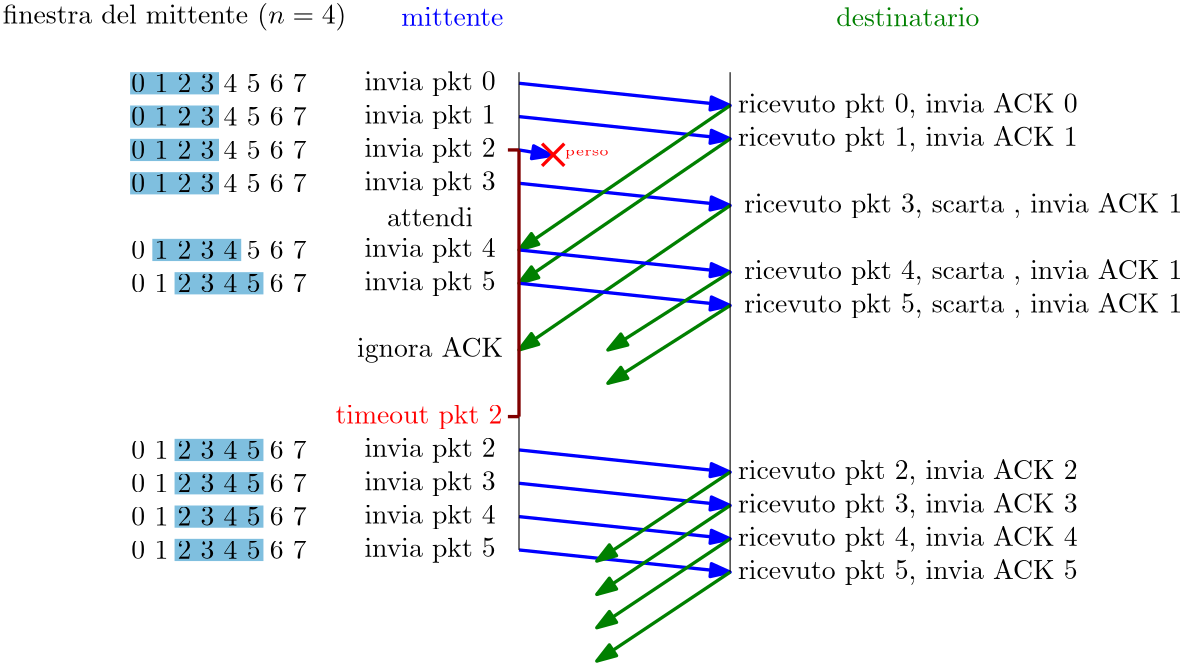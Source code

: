<?xml version="1.0"?>
<!DOCTYPE ipe SYSTEM "ipe.dtd">
<ipe version="70218" creator="Ipe 7.2.28">
<info created="D:20240329193751" modified="D:20240329200041"/>
<ipestyle name="basic">
<symbol name="arrow/arc(spx)">
<path stroke="sym-stroke" fill="sym-stroke" pen="sym-pen">
0 0 m
-1 0.333 l
-1 -0.333 l
h
</path>
</symbol>
<symbol name="arrow/farc(spx)">
<path stroke="sym-stroke" fill="white" pen="sym-pen">
0 0 m
-1 0.333 l
-1 -0.333 l
h
</path>
</symbol>
<symbol name="arrow/ptarc(spx)">
<path stroke="sym-stroke" fill="sym-stroke" pen="sym-pen">
0 0 m
-1 0.333 l
-0.8 0 l
-1 -0.333 l
h
</path>
</symbol>
<symbol name="arrow/fptarc(spx)">
<path stroke="sym-stroke" fill="white" pen="sym-pen">
0 0 m
-1 0.333 l
-0.8 0 l
-1 -0.333 l
h
</path>
</symbol>
<symbol name="mark/circle(sx)" transformations="translations">
<path fill="sym-stroke">
0.6 0 0 0.6 0 0 e
0.4 0 0 0.4 0 0 e
</path>
</symbol>
<symbol name="mark/disk(sx)" transformations="translations">
<path fill="sym-stroke">
0.6 0 0 0.6 0 0 e
</path>
</symbol>
<symbol name="mark/fdisk(sfx)" transformations="translations">
<group>
<path fill="sym-fill">
0.5 0 0 0.5 0 0 e
</path>
<path fill="sym-stroke" fillrule="eofill">
0.6 0 0 0.6 0 0 e
0.4 0 0 0.4 0 0 e
</path>
</group>
</symbol>
<symbol name="mark/box(sx)" transformations="translations">
<path fill="sym-stroke" fillrule="eofill">
-0.6 -0.6 m
0.6 -0.6 l
0.6 0.6 l
-0.6 0.6 l
h
-0.4 -0.4 m
0.4 -0.4 l
0.4 0.4 l
-0.4 0.4 l
h
</path>
</symbol>
<symbol name="mark/square(sx)" transformations="translations">
<path fill="sym-stroke">
-0.6 -0.6 m
0.6 -0.6 l
0.6 0.6 l
-0.6 0.6 l
h
</path>
</symbol>
<symbol name="mark/fsquare(sfx)" transformations="translations">
<group>
<path fill="sym-fill">
-0.5 -0.5 m
0.5 -0.5 l
0.5 0.5 l
-0.5 0.5 l
h
</path>
<path fill="sym-stroke" fillrule="eofill">
-0.6 -0.6 m
0.6 -0.6 l
0.6 0.6 l
-0.6 0.6 l
h
-0.4 -0.4 m
0.4 -0.4 l
0.4 0.4 l
-0.4 0.4 l
h
</path>
</group>
</symbol>
<symbol name="mark/cross(sx)" transformations="translations">
<group>
<path fill="sym-stroke">
-0.43 -0.57 m
0.57 0.43 l
0.43 0.57 l
-0.57 -0.43 l
h
</path>
<path fill="sym-stroke">
-0.43 0.57 m
0.57 -0.43 l
0.43 -0.57 l
-0.57 0.43 l
h
</path>
</group>
</symbol>
<symbol name="arrow/fnormal(spx)">
<path stroke="sym-stroke" fill="white" pen="sym-pen">
0 0 m
-1 0.333 l
-1 -0.333 l
h
</path>
</symbol>
<symbol name="arrow/pointed(spx)">
<path stroke="sym-stroke" fill="sym-stroke" pen="sym-pen">
0 0 m
-1 0.333 l
-0.8 0 l
-1 -0.333 l
h
</path>
</symbol>
<symbol name="arrow/fpointed(spx)">
<path stroke="sym-stroke" fill="white" pen="sym-pen">
0 0 m
-1 0.333 l
-0.8 0 l
-1 -0.333 l
h
</path>
</symbol>
<symbol name="arrow/linear(spx)">
<path stroke="sym-stroke" pen="sym-pen">
-1 0.333 m
0 0 l
-1 -0.333 l
</path>
</symbol>
<symbol name="arrow/fdouble(spx)">
<path stroke="sym-stroke" fill="white" pen="sym-pen">
0 0 m
-1 0.333 l
-1 -0.333 l
h
-1 0 m
-2 0.333 l
-2 -0.333 l
h
</path>
</symbol>
<symbol name="arrow/double(spx)">
<path stroke="sym-stroke" fill="sym-stroke" pen="sym-pen">
0 0 m
-1 0.333 l
-1 -0.333 l
h
-1 0 m
-2 0.333 l
-2 -0.333 l
h
</path>
</symbol>
<symbol name="arrow/mid-normal(spx)">
<path stroke="sym-stroke" fill="sym-stroke" pen="sym-pen">
0.5 0 m
-0.5 0.333 l
-0.5 -0.333 l
h
</path>
</symbol>
<symbol name="arrow/mid-fnormal(spx)">
<path stroke="sym-stroke" fill="white" pen="sym-pen">
0.5 0 m
-0.5 0.333 l
-0.5 -0.333 l
h
</path>
</symbol>
<symbol name="arrow/mid-pointed(spx)">
<path stroke="sym-stroke" fill="sym-stroke" pen="sym-pen">
0.5 0 m
-0.5 0.333 l
-0.3 0 l
-0.5 -0.333 l
h
</path>
</symbol>
<symbol name="arrow/mid-fpointed(spx)">
<path stroke="sym-stroke" fill="white" pen="sym-pen">
0.5 0 m
-0.5 0.333 l
-0.3 0 l
-0.5 -0.333 l
h
</path>
</symbol>
<symbol name="arrow/mid-double(spx)">
<path stroke="sym-stroke" fill="sym-stroke" pen="sym-pen">
1 0 m
0 0.333 l
0 -0.333 l
h
0 0 m
-1 0.333 l
-1 -0.333 l
h
</path>
</symbol>
<symbol name="arrow/mid-fdouble(spx)">
<path stroke="sym-stroke" fill="white" pen="sym-pen">
1 0 m
0 0.333 l
0 -0.333 l
h
0 0 m
-1 0.333 l
-1 -0.333 l
h
</path>
</symbol>
<anglesize name="22.5 deg" value="22.5"/>
<anglesize name="30 deg" value="30"/>
<anglesize name="45 deg" value="45"/>
<anglesize name="60 deg" value="60"/>
<anglesize name="90 deg" value="90"/>
<arrowsize name="large" value="10"/>
<arrowsize name="small" value="5"/>
<arrowsize name="tiny" value="3"/>
<color name="blue" value="0 0 1"/>
<color name="brown" value="0.647 0.165 0.165"/>
<color name="darkblue" value="0 0 0.545"/>
<color name="darkcyan" value="0 0.545 0.545"/>
<color name="darkgray" value="0.663"/>
<color name="darkgreen" value="0 0.392 0"/>
<color name="darkmagenta" value="0.545 0 0.545"/>
<color name="darkorange" value="1 0.549 0"/>
<color name="darkred" value="0.545 0 0"/>
<color name="gold" value="1 0.843 0"/>
<color name="gray" value="0.745"/>
<color name="green" value="0 1 0"/>
<color name="lightblue" value="0.678 0.847 0.902"/>
<color name="lightcyan" value="0.878 1 1"/>
<color name="lightgray" value="0.827"/>
<color name="lightgreen" value="0.565 0.933 0.565"/>
<color name="lightyellow" value="1 1 0.878"/>
<color name="navy" value="0 0 0.502"/>
<color name="orange" value="1 0.647 0"/>
<color name="pink" value="1 0.753 0.796"/>
<color name="purple" value="0.627 0.125 0.941"/>
<color name="red" value="1 0 0"/>
<color name="seagreen" value="0.18 0.545 0.341"/>
<color name="turquoise" value="0.251 0.878 0.816"/>
<color name="violet" value="0.933 0.51 0.933"/>
<color name="yellow" value="1 1 0"/>
<dashstyle name="dash dot dotted" value="[4 2 1 2 1 2] 0"/>
<dashstyle name="dash dotted" value="[4 2 1 2] 0"/>
<dashstyle name="dashed" value="[4] 0"/>
<dashstyle name="dotted" value="[1 3] 0"/>
<gridsize name="10 pts (~3.5 mm)" value="10"/>
<gridsize name="14 pts (~5 mm)" value="14"/>
<gridsize name="16 pts (~6 mm)" value="16"/>
<gridsize name="20 pts (~7 mm)" value="20"/>
<gridsize name="28 pts (~10 mm)" value="28"/>
<gridsize name="32 pts (~12 mm)" value="32"/>
<gridsize name="4 pts" value="4"/>
<gridsize name="56 pts (~20 mm)" value="56"/>
<gridsize name="8 pts (~3 mm)" value="8"/>
<opacity name="10%" value="0.1"/>
<opacity name="30%" value="0.3"/>
<opacity name="50%" value="0.5"/>
<opacity name="75%" value="0.75"/>
<pen name="fat" value="1.2"/>
<pen name="heavier" value="0.8"/>
<pen name="ultrafat" value="2"/>
<symbolsize name="large" value="5"/>
<symbolsize name="small" value="2"/>
<symbolsize name="tiny" value="1.1"/>
<textsize name="Huge" value="\Huge"/>
<textsize name="LARGE" value="\LARGE"/>
<textsize name="Large" value="\Large"/>
<textsize name="footnote" value="\footnotesize"/>
<textsize name="huge" value="\huge"/>
<textsize name="large" value="\large"/>
<textsize name="script" value="\scriptsize"/>
<textsize name="small" value="\small"/>
<textsize name="tiny" value="\tiny"/>
<textstyle name="center" begin="\begin{center}" end="\end{center}"/>
<textstyle name="item" begin="\begin{itemize}\item{}" end="\end{itemize}"/>
<textstyle name="itemize" begin="\begin{itemize}" end="\end{itemize}"/>
<tiling name="falling" angle="-60" step="4" width="1"/>
<tiling name="rising" angle="30" step="4" width="1"/>
</ipestyle>
<page>
<layer name="alpha"/>
<view layers="alpha" active="alpha"/>
<text layer="alpha" matrix="1 0 0 1 12 -12" transformations="translations" pos="156 788" stroke="black" type="label" width="123.678" height="7.473" depth="2.49" halign="center" valign="center">finestra del mittente ($n=4$)</text>
<text matrix="1 0 0 1 112 -12" transformations="translations" pos="156 788" stroke="0 0 1" type="label" width="36.806" height="6.654" depth="0" halign="center" valign="center">mittente</text>
<text matrix="1 0 0 1 276 -12" transformations="translations" pos="156 788" stroke="0 0.502 0" type="label" width="51.557" height="6.918" depth="0" halign="center" valign="center">destinatario</text>
<text matrix="1 0 0 1 104 -36" transformations="translations" pos="156 788" stroke="black" type="label" width="47.323" height="6.926" depth="1.93" halign="center" valign="center">invia pkt 0</text>
<path matrix="1 0 0 1 40 0" fill="0 0.502 0.753" opacity="50%" stroke-opacity="opaque">
112 756 m
112 748 l
144 748 l
144 756 l
h
</path>
<text matrix="1 0 0 1 28 -36" transformations="translations" pos="156 788" stroke="black" type="label" width="63.097" height="6.42" depth="0" halign="center" valign="center">0 1 2 3 4 5 6 7</text>
<text matrix="1 0 0 1 104 -48" transformations="translations" pos="156 788" stroke="black" type="label" width="47.323" height="6.926" depth="1.93" halign="center" valign="center">invia pkt 1</text>
<text matrix="1 0 0 1 104 -60" transformations="translations" pos="156 788" stroke="black" type="label" width="47.323" height="6.926" depth="1.93" halign="center" valign="center">invia pkt 2</text>
<text matrix="1 0 0 1 104 -72" transformations="translations" pos="156 788" stroke="black" type="label" width="47.323" height="6.926" depth="1.93" halign="center" valign="center">invia pkt 3</text>
<text matrix="1 0 0 1 104 -84" transformations="translations" pos="156 788" stroke="black" type="label" width="30.995" height="6.918" depth="0" halign="center" valign="center">attendi</text>
<path matrix="1 0 0 1 40 -12" fill="0 0.502 0.753" opacity="50%" stroke-opacity="opaque">
112 756 m
112 748 l
144 748 l
144 756 l
h
</path>
<text matrix="1 0 0 1 28 -48" transformations="translations" pos="156 788" stroke="black" type="label" width="63.097" height="6.42" depth="0" halign="center" valign="center">0 1 2 3 4 5 6 7</text>
<path matrix="1 0 0 1 40 -24" fill="0 0.502 0.753" opacity="50%" stroke-opacity="opaque">
112 756 m
112 748 l
144 748 l
144 756 l
h
</path>
<text matrix="1 0 0 1 28 -60" transformations="translations" pos="156 788" stroke="black" type="label" width="63.097" height="6.42" depth="0" halign="center" valign="center">0 1 2 3 4 5 6 7</text>
<path matrix="1 0 0 1 40 -36" fill="0 0.502 0.753" opacity="50%" stroke-opacity="opaque">
112 756 m
112 748 l
144 748 l
144 756 l
h
</path>
<text matrix="1 0 0 1 28 -72" transformations="translations" pos="156 788" stroke="black" type="label" width="63.097" height="6.42" depth="0" halign="center" valign="center">0 1 2 3 4 5 6 7</text>
<path stroke="0 0 1" pen="fat" arrow="normal/normal" opacity="50%" stroke-opacity="opaque">
292 752 m
368 744 l
</path>
<path stroke="0 0 1" pen="fat" arrow="normal/normal" opacity="50%" stroke-opacity="opaque">
292 740 m
368 732 l
</path>
<text matrix="1 0 0 1 -19.4847 1.95145" transformations="translations" pos="328 724" stroke="1 0 0" type="label" width="15.774" height="2.153" depth="0.96" valign="baseline" size="tiny">perso</text>
<path stroke="0 0 1" pen="fat" arrow="normal/normal">
292 716 m
368 708 l
</path>
<path matrix="1 0 0 1 0.00029324 -0.00048366" stroke="0 0 1" pen="fat" arrow="normal/normal">
292 728 m
303.803 726.023 l
</path>
<path matrix="1 0 0 1 -23.6934 2.26239" stroke="1 0 0" pen="fat">
324 728 m
332 720 l
</path>
<path matrix="1 0 0 1 -23.6934 2.26239" stroke="1 0 0" pen="fat">
324 720 m
332 728 l
</path>
<path stroke="0 0.502 0" pen="fat" arrow="normal/normal">
368 744 m
292 692 l
</path>
<path matrix="1 0 0 1 0 -12" stroke="0 0.502 0" pen="fat" arrow="normal/normal">
368 744 m
292 692 l
</path>
<path matrix="1 0 0 1 0 -36" stroke="0 0.502 0" pen="fat" arrow="normal/normal">
368 744 m
292 692 l
</path>
<text matrix="1 0 0 1 276 -44" transformations="translations" pos="156 788" stroke="black" type="label" width="122.347" height="6.926" depth="1.93" halign="center" valign="center">ricevuto pkt 0, invia ACK 0</text>
<text matrix="1 0 0 1 276 -56" transformations="translations" pos="156 788" stroke="black" type="label" width="122.347" height="6.926" depth="1.93" halign="center" valign="center">ricevuto pkt 1, invia ACK 1</text>
<text matrix="1 0 0 1 296 -80" transformations="translations" pos="156 788" stroke="black" type="label" width="157.853" height="6.926" depth="1.93" halign="center" valign="center">ricevuto pkt 3, scarta , invia ACK 1</text>
<text matrix="1 0 0 1 104 -96" transformations="translations" pos="156 788" stroke="black" type="label" width="47.323" height="6.926" depth="1.93" halign="center" valign="center">invia pkt 4</text>
<text matrix="1 0 0 1 104 -108" transformations="translations" pos="156 788" stroke="black" type="label" width="47.323" height="6.926" depth="1.93" halign="center" valign="center">invia pkt 5</text>
<path matrix="1 0 0 1 48 -60" fill="0 0.502 0.753" opacity="50%" stroke-opacity="opaque">
112 756 m
112 748 l
144 748 l
144 756 l
h
</path>
<path matrix="1 0 0 1 56 -72" fill="0 0.502 0.753" opacity="50%" stroke-opacity="opaque">
112 756 m
112 748 l
144 748 l
144 756 l
h
</path>
<text matrix="1 0 0 1 28 -96" transformations="translations" pos="156 788" stroke="black" type="label" width="63.097" height="6.42" depth="0" halign="center" valign="center">0 1 2 3 4 5 6 7</text>
<text matrix="1 0 0 1 28 -108" transformations="translations" pos="156 788" stroke="black" type="label" width="63.097" height="6.42" depth="0" halign="center" valign="center">0 1 2 3 4 5 6 7</text>
<path matrix="1 0 0 1 0 -60" stroke="0 0 1" pen="fat" arrow="normal/normal" opacity="50%" stroke-opacity="opaque">
292 752 m
368 744 l
</path>
<path matrix="1 0 0 1 0 -60" stroke="0 0 1" pen="fat" arrow="normal/normal" opacity="50%" stroke-opacity="opaque">
292 740 m
368 732 l
</path>
<text matrix="1 0 0 1 296 -104" transformations="translations" pos="156 788" stroke="black" type="label" width="157.853" height="6.926" depth="1.93" halign="center" valign="center">ricevuto pkt 4, scarta , invia ACK 1</text>
<text matrix="1 0 0 1 296 -116" transformations="translations" pos="156 788" stroke="black" type="label" width="157.853" height="6.926" depth="1.93" halign="center" valign="center">ricevuto pkt 5, scarta , invia ACK 1</text>
<text matrix="1 0 0 1 104 -132" transformations="translations" pos="156 788" stroke="black" type="label" width="52.608" height="6.815" depth="1.93" halign="center" valign="center">ignora ACK</text>
<text matrix="1 0 0 1 100 -156" transformations="translations" pos="156 788" stroke="1 0 0" type="label" width="60.053" height="6.926" depth="1.93" halign="center" valign="center">timeout pkt 2</text>
<text matrix="1 0 0 1 104 -168" transformations="translations" pos="156 788" stroke="black" type="label" width="47.323" height="6.926" depth="1.93" halign="center" valign="center">invia pkt 2</text>
<path stroke="0 0.502 0" pen="fat" arrow="normal/normal">
368 684 m
324 656 l
</path>
<path matrix="1 0 0 1 0 -12" stroke="0 0.502 0" pen="fat" arrow="normal/normal">
368 684 m
324 656 l
</path>
<text matrix="1 0 0 1 104 -180" transformations="translations" pos="156 788" stroke="black" type="label" width="47.323" height="6.926" depth="1.93" halign="center" valign="center">invia pkt 3</text>
<text matrix="1 0 0 1 104 -192" transformations="translations" pos="156 788" stroke="black" type="label" width="47.323" height="6.926" depth="1.93" halign="center" valign="center">invia pkt 4</text>
<text matrix="1 0 0 1 104 -204" transformations="translations" pos="156 788" stroke="black" type="label" width="47.323" height="6.926" depth="1.93" halign="center" valign="center">invia pkt 5</text>
<path matrix="1 0 0 1 56 -132" fill="0 0.502 0.753" opacity="50%" stroke-opacity="opaque">
112 756 m
112 748 l
144 748 l
144 756 l
h
</path>
<path matrix="1 0 0 1 56 -144" fill="0 0.502 0.753" opacity="50%" stroke-opacity="opaque">
112 756 m
112 748 l
144 748 l
144 756 l
h
</path>
<text matrix="1 0 0 1 28 -168" transformations="translations" pos="156 788" stroke="black" type="label" width="63.097" height="6.42" depth="0" halign="center" valign="center">0 1 2 3 4 5 6 7</text>
<text matrix="1 0 0 1 28 -180" transformations="translations" pos="156 788" stroke="black" type="label" width="63.097" height="6.42" depth="0" halign="center" valign="center">0 1 2 3 4 5 6 7</text>
<path matrix="1 0 0 1 56 -156" fill="0 0.502 0.753" opacity="50%" stroke-opacity="opaque">
112 756 m
112 748 l
144 748 l
144 756 l
h
</path>
<path matrix="1 0 0 1 56 -168" fill="0 0.502 0.753" opacity="50%" stroke-opacity="opaque">
112 756 m
112 748 l
144 748 l
144 756 l
h
</path>
<text matrix="1 0 0 1 28 -192" transformations="translations" pos="156 788" stroke="black" type="label" width="63.097" height="6.42" depth="0" halign="center" valign="center">0 1 2 3 4 5 6 7</text>
<text matrix="1 0 0 1 28 -204" transformations="translations" pos="156 788" stroke="black" type="label" width="63.097" height="6.42" depth="0" halign="center" valign="center">0 1 2 3 4 5 6 7</text>
<path matrix="1 0 0 1 0 -132" stroke="0 0 1" pen="fat" arrow="normal/normal" opacity="50%" stroke-opacity="opaque">
292 752 m
368 744 l
</path>
<path matrix="1 0 0 1 0 -132" stroke="0 0 1" pen="fat" arrow="normal/normal" opacity="50%" stroke-opacity="opaque">
292 740 m
368 732 l
</path>
<path matrix="1 0 0 1 0 -156" stroke="0 0 1" pen="fat" arrow="normal/normal" opacity="50%" stroke-opacity="opaque">
292 752 m
368 744 l
</path>
<path matrix="1 0 0 1 0 -156" stroke="0 0 1" pen="fat" arrow="normal/normal" opacity="50%" stroke-opacity="opaque">
292 740 m
368 732 l
</path>
<text matrix="1 0 0 1 276 -176" transformations="translations" pos="156 788" stroke="black" type="label" width="122.347" height="6.926" depth="1.93" halign="center" valign="center">ricevuto pkt 2, invia ACK 2</text>
<text matrix="1 0 0 1 276 -188" transformations="translations" pos="156 788" stroke="black" type="label" width="122.347" height="6.926" depth="1.93" halign="center" valign="center">ricevuto pkt 3, invia ACK 3</text>
<text matrix="1 0 0 1 276 -200" transformations="translations" pos="156 788" stroke="black" type="label" width="122.347" height="6.926" depth="1.93" halign="center" valign="center">ricevuto pkt 4, invia ACK 4</text>
<text matrix="1 0 0 1 276 -212" transformations="translations" pos="156 788" stroke="black" type="label" width="122.347" height="6.926" depth="1.93" halign="center" valign="center">ricevuto pkt 5, invia ACK 5</text>
<path stroke="0 0.502 0" pen="fat" arrow="normal/normal">
368 612 m
320 580 l
</path>
<path stroke="0 0.502 0" pen="fat" arrow="normal/normal">
368 600 m
320 568 l
</path>
<path stroke="0 0.502 0" pen="fat" arrow="normal/normal">
368 588 m
320 556 l
</path>
<path stroke="0 0.502 0" pen="fat" arrow="normal/normal">
368 576 m
320 544 l
</path>
<path stroke="0">
292 756 m
292 584 l
</path>
<path stroke="0">
368 756 m
368 576 l
</path>
<path stroke="0.502 0 0" pen="fat">
292 728 m
292 632 l
</path>
<path stroke="0.502 0 0" pen="fat">
292 728 m
288 728 l
</path>
<path stroke="0.502 0 0" pen="fat">
292 632 m
288 632 l
</path>
</page>
</ipe>
